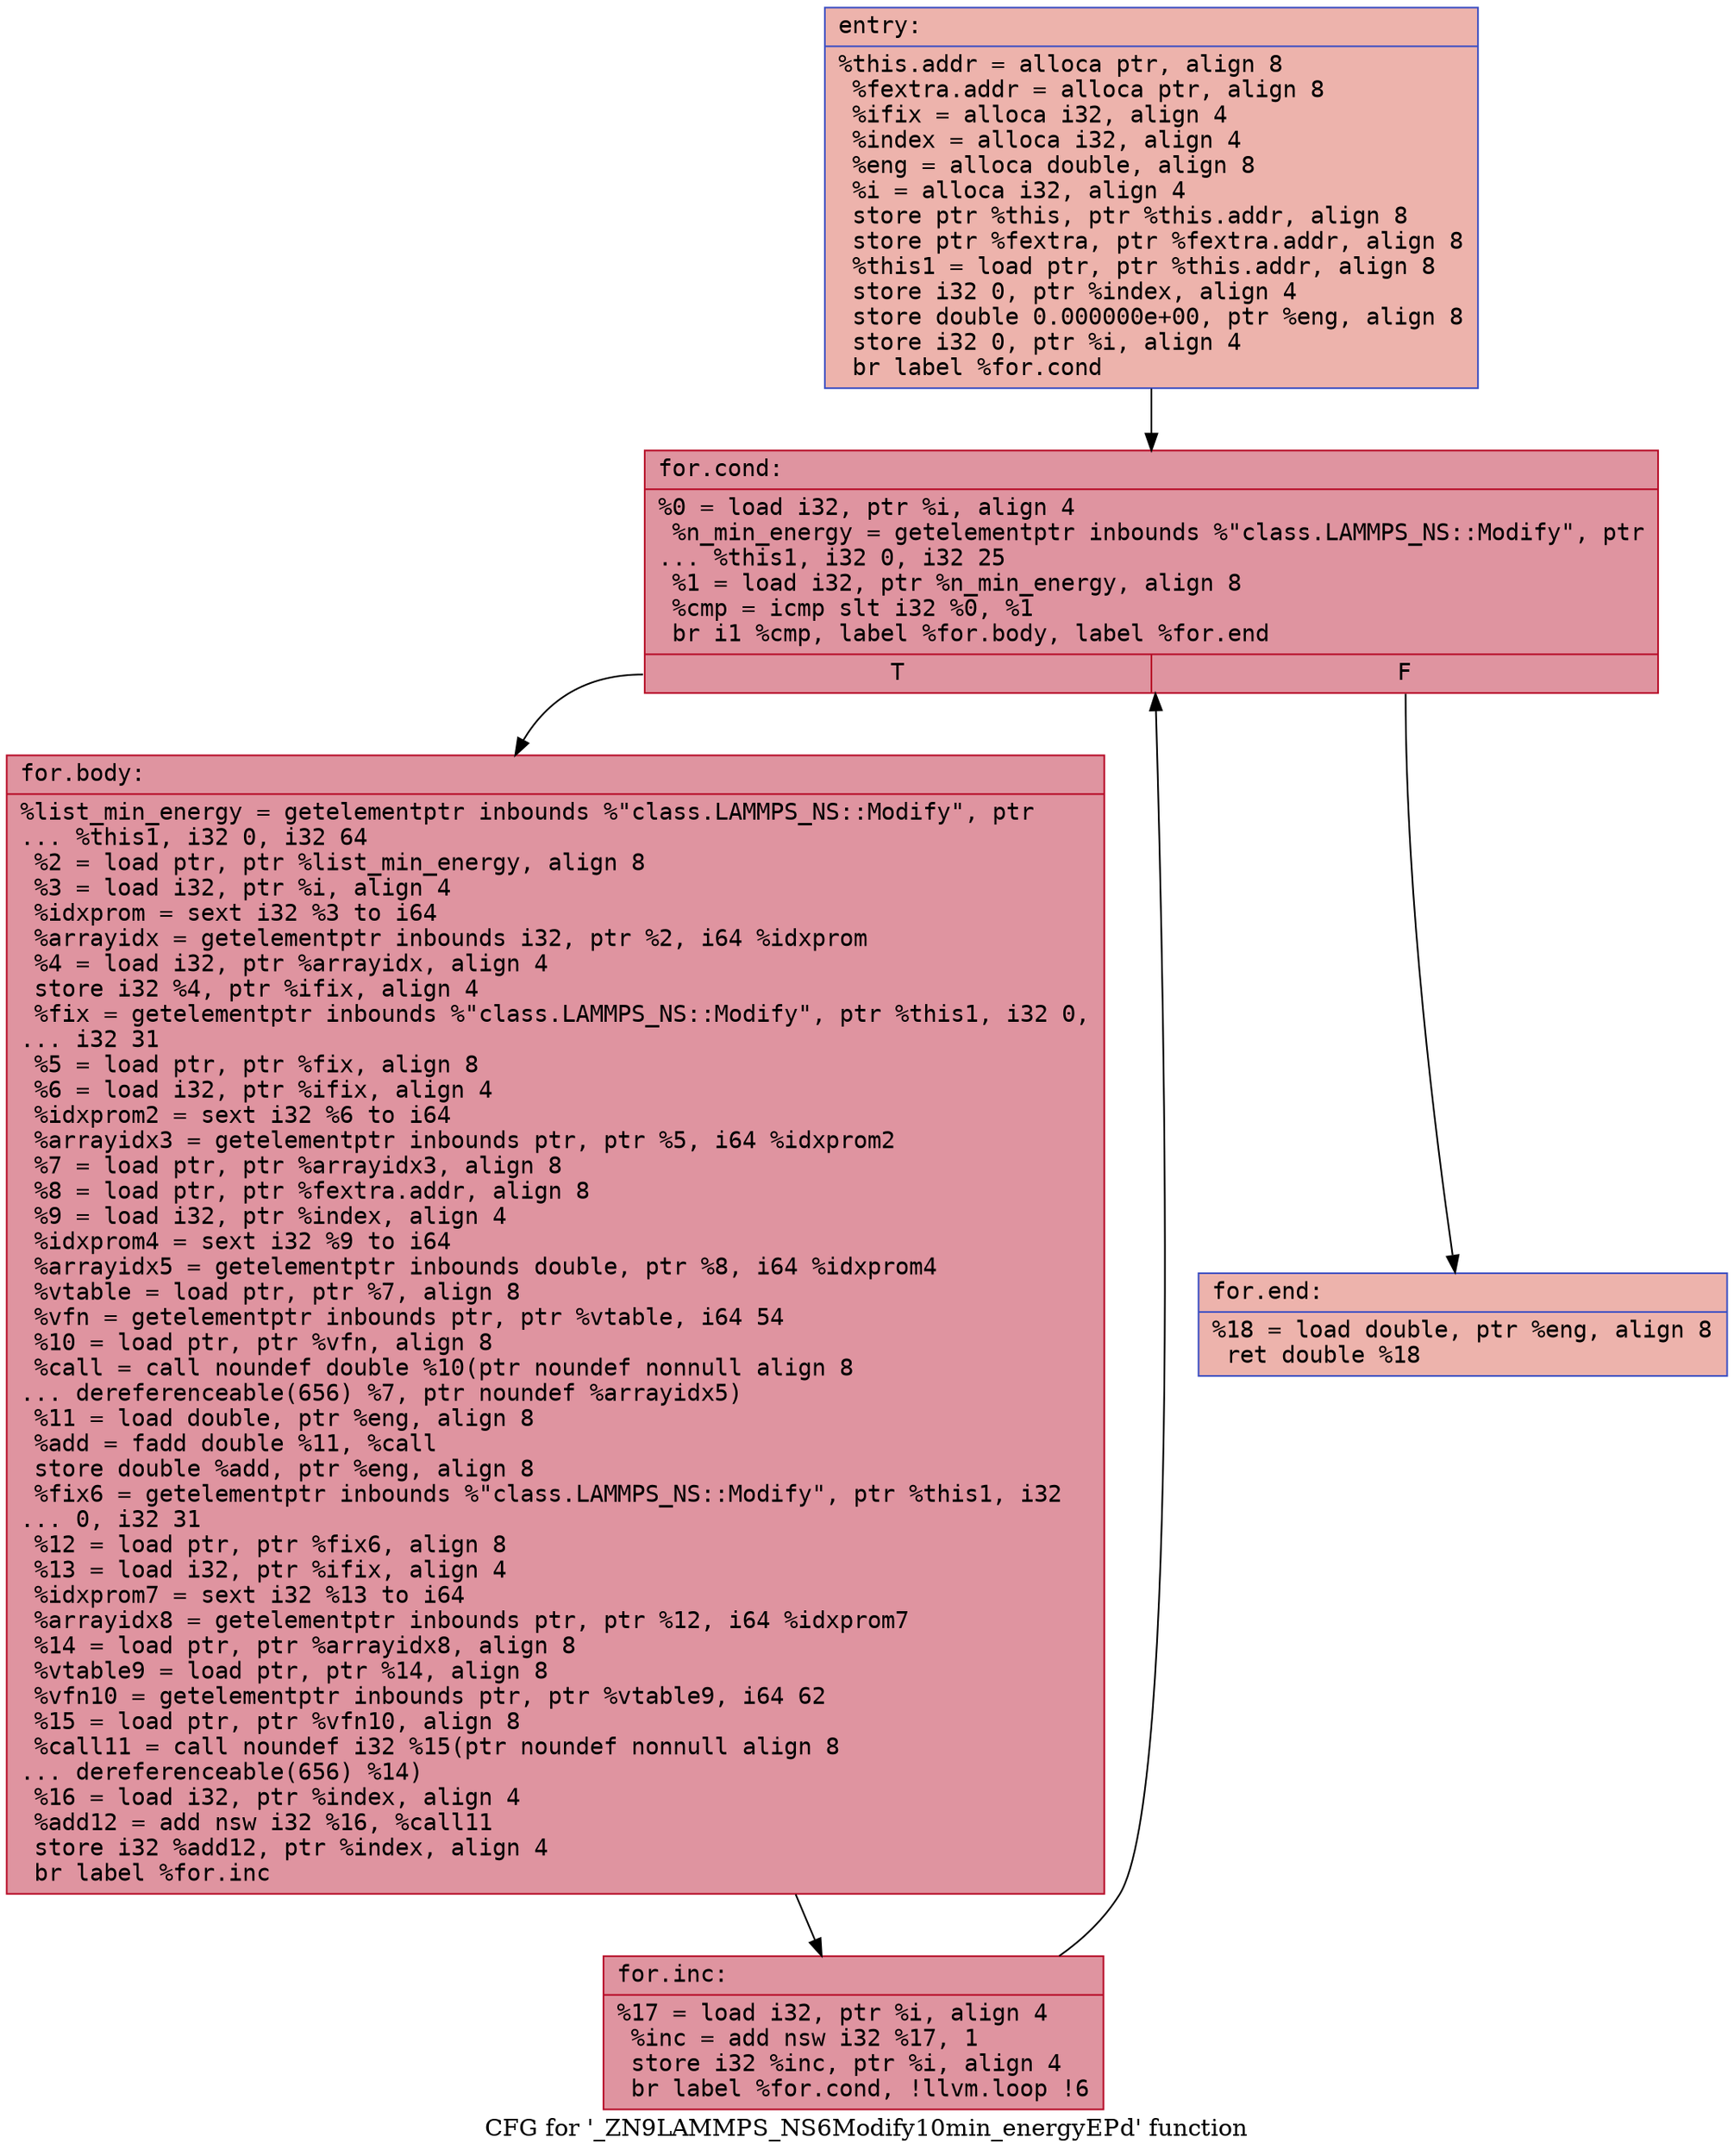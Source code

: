 digraph "CFG for '_ZN9LAMMPS_NS6Modify10min_energyEPd' function" {
	label="CFG for '_ZN9LAMMPS_NS6Modify10min_energyEPd' function";

	Node0x561f162f6cd0 [shape=record,color="#3d50c3ff", style=filled, fillcolor="#d6524470" fontname="Courier",label="{entry:\l|  %this.addr = alloca ptr, align 8\l  %fextra.addr = alloca ptr, align 8\l  %ifix = alloca i32, align 4\l  %index = alloca i32, align 4\l  %eng = alloca double, align 8\l  %i = alloca i32, align 4\l  store ptr %this, ptr %this.addr, align 8\l  store ptr %fextra, ptr %fextra.addr, align 8\l  %this1 = load ptr, ptr %this.addr, align 8\l  store i32 0, ptr %index, align 4\l  store double 0.000000e+00, ptr %eng, align 8\l  store i32 0, ptr %i, align 4\l  br label %for.cond\l}"];
	Node0x561f162f6cd0 -> Node0x561f162f73f0[tooltip="entry -> for.cond\nProbability 100.00%" ];
	Node0x561f162f73f0 [shape=record,color="#b70d28ff", style=filled, fillcolor="#b70d2870" fontname="Courier",label="{for.cond:\l|  %0 = load i32, ptr %i, align 4\l  %n_min_energy = getelementptr inbounds %\"class.LAMMPS_NS::Modify\", ptr\l... %this1, i32 0, i32 25\l  %1 = load i32, ptr %n_min_energy, align 8\l  %cmp = icmp slt i32 %0, %1\l  br i1 %cmp, label %for.body, label %for.end\l|{<s0>T|<s1>F}}"];
	Node0x561f162f73f0:s0 -> Node0x561f162f6bb0[tooltip="for.cond -> for.body\nProbability 96.88%" ];
	Node0x561f162f73f0:s1 -> Node0x561f162f6c30[tooltip="for.cond -> for.end\nProbability 3.12%" ];
	Node0x561f162f6bb0 [shape=record,color="#b70d28ff", style=filled, fillcolor="#b70d2870" fontname="Courier",label="{for.body:\l|  %list_min_energy = getelementptr inbounds %\"class.LAMMPS_NS::Modify\", ptr\l... %this1, i32 0, i32 64\l  %2 = load ptr, ptr %list_min_energy, align 8\l  %3 = load i32, ptr %i, align 4\l  %idxprom = sext i32 %3 to i64\l  %arrayidx = getelementptr inbounds i32, ptr %2, i64 %idxprom\l  %4 = load i32, ptr %arrayidx, align 4\l  store i32 %4, ptr %ifix, align 4\l  %fix = getelementptr inbounds %\"class.LAMMPS_NS::Modify\", ptr %this1, i32 0,\l... i32 31\l  %5 = load ptr, ptr %fix, align 8\l  %6 = load i32, ptr %ifix, align 4\l  %idxprom2 = sext i32 %6 to i64\l  %arrayidx3 = getelementptr inbounds ptr, ptr %5, i64 %idxprom2\l  %7 = load ptr, ptr %arrayidx3, align 8\l  %8 = load ptr, ptr %fextra.addr, align 8\l  %9 = load i32, ptr %index, align 4\l  %idxprom4 = sext i32 %9 to i64\l  %arrayidx5 = getelementptr inbounds double, ptr %8, i64 %idxprom4\l  %vtable = load ptr, ptr %7, align 8\l  %vfn = getelementptr inbounds ptr, ptr %vtable, i64 54\l  %10 = load ptr, ptr %vfn, align 8\l  %call = call noundef double %10(ptr noundef nonnull align 8\l... dereferenceable(656) %7, ptr noundef %arrayidx5)\l  %11 = load double, ptr %eng, align 8\l  %add = fadd double %11, %call\l  store double %add, ptr %eng, align 8\l  %fix6 = getelementptr inbounds %\"class.LAMMPS_NS::Modify\", ptr %this1, i32\l... 0, i32 31\l  %12 = load ptr, ptr %fix6, align 8\l  %13 = load i32, ptr %ifix, align 4\l  %idxprom7 = sext i32 %13 to i64\l  %arrayidx8 = getelementptr inbounds ptr, ptr %12, i64 %idxprom7\l  %14 = load ptr, ptr %arrayidx8, align 8\l  %vtable9 = load ptr, ptr %14, align 8\l  %vfn10 = getelementptr inbounds ptr, ptr %vtable9, i64 62\l  %15 = load ptr, ptr %vfn10, align 8\l  %call11 = call noundef i32 %15(ptr noundef nonnull align 8\l... dereferenceable(656) %14)\l  %16 = load i32, ptr %index, align 4\l  %add12 = add nsw i32 %16, %call11\l  store i32 %add12, ptr %index, align 4\l  br label %for.inc\l}"];
	Node0x561f162f6bb0 -> Node0x561f162f93f0[tooltip="for.body -> for.inc\nProbability 100.00%" ];
	Node0x561f162f93f0 [shape=record,color="#b70d28ff", style=filled, fillcolor="#b70d2870" fontname="Courier",label="{for.inc:\l|  %17 = load i32, ptr %i, align 4\l  %inc = add nsw i32 %17, 1\l  store i32 %inc, ptr %i, align 4\l  br label %for.cond, !llvm.loop !6\l}"];
	Node0x561f162f93f0 -> Node0x561f162f73f0[tooltip="for.inc -> for.cond\nProbability 100.00%" ];
	Node0x561f162f6c30 [shape=record,color="#3d50c3ff", style=filled, fillcolor="#d6524470" fontname="Courier",label="{for.end:\l|  %18 = load double, ptr %eng, align 8\l  ret double %18\l}"];
}
